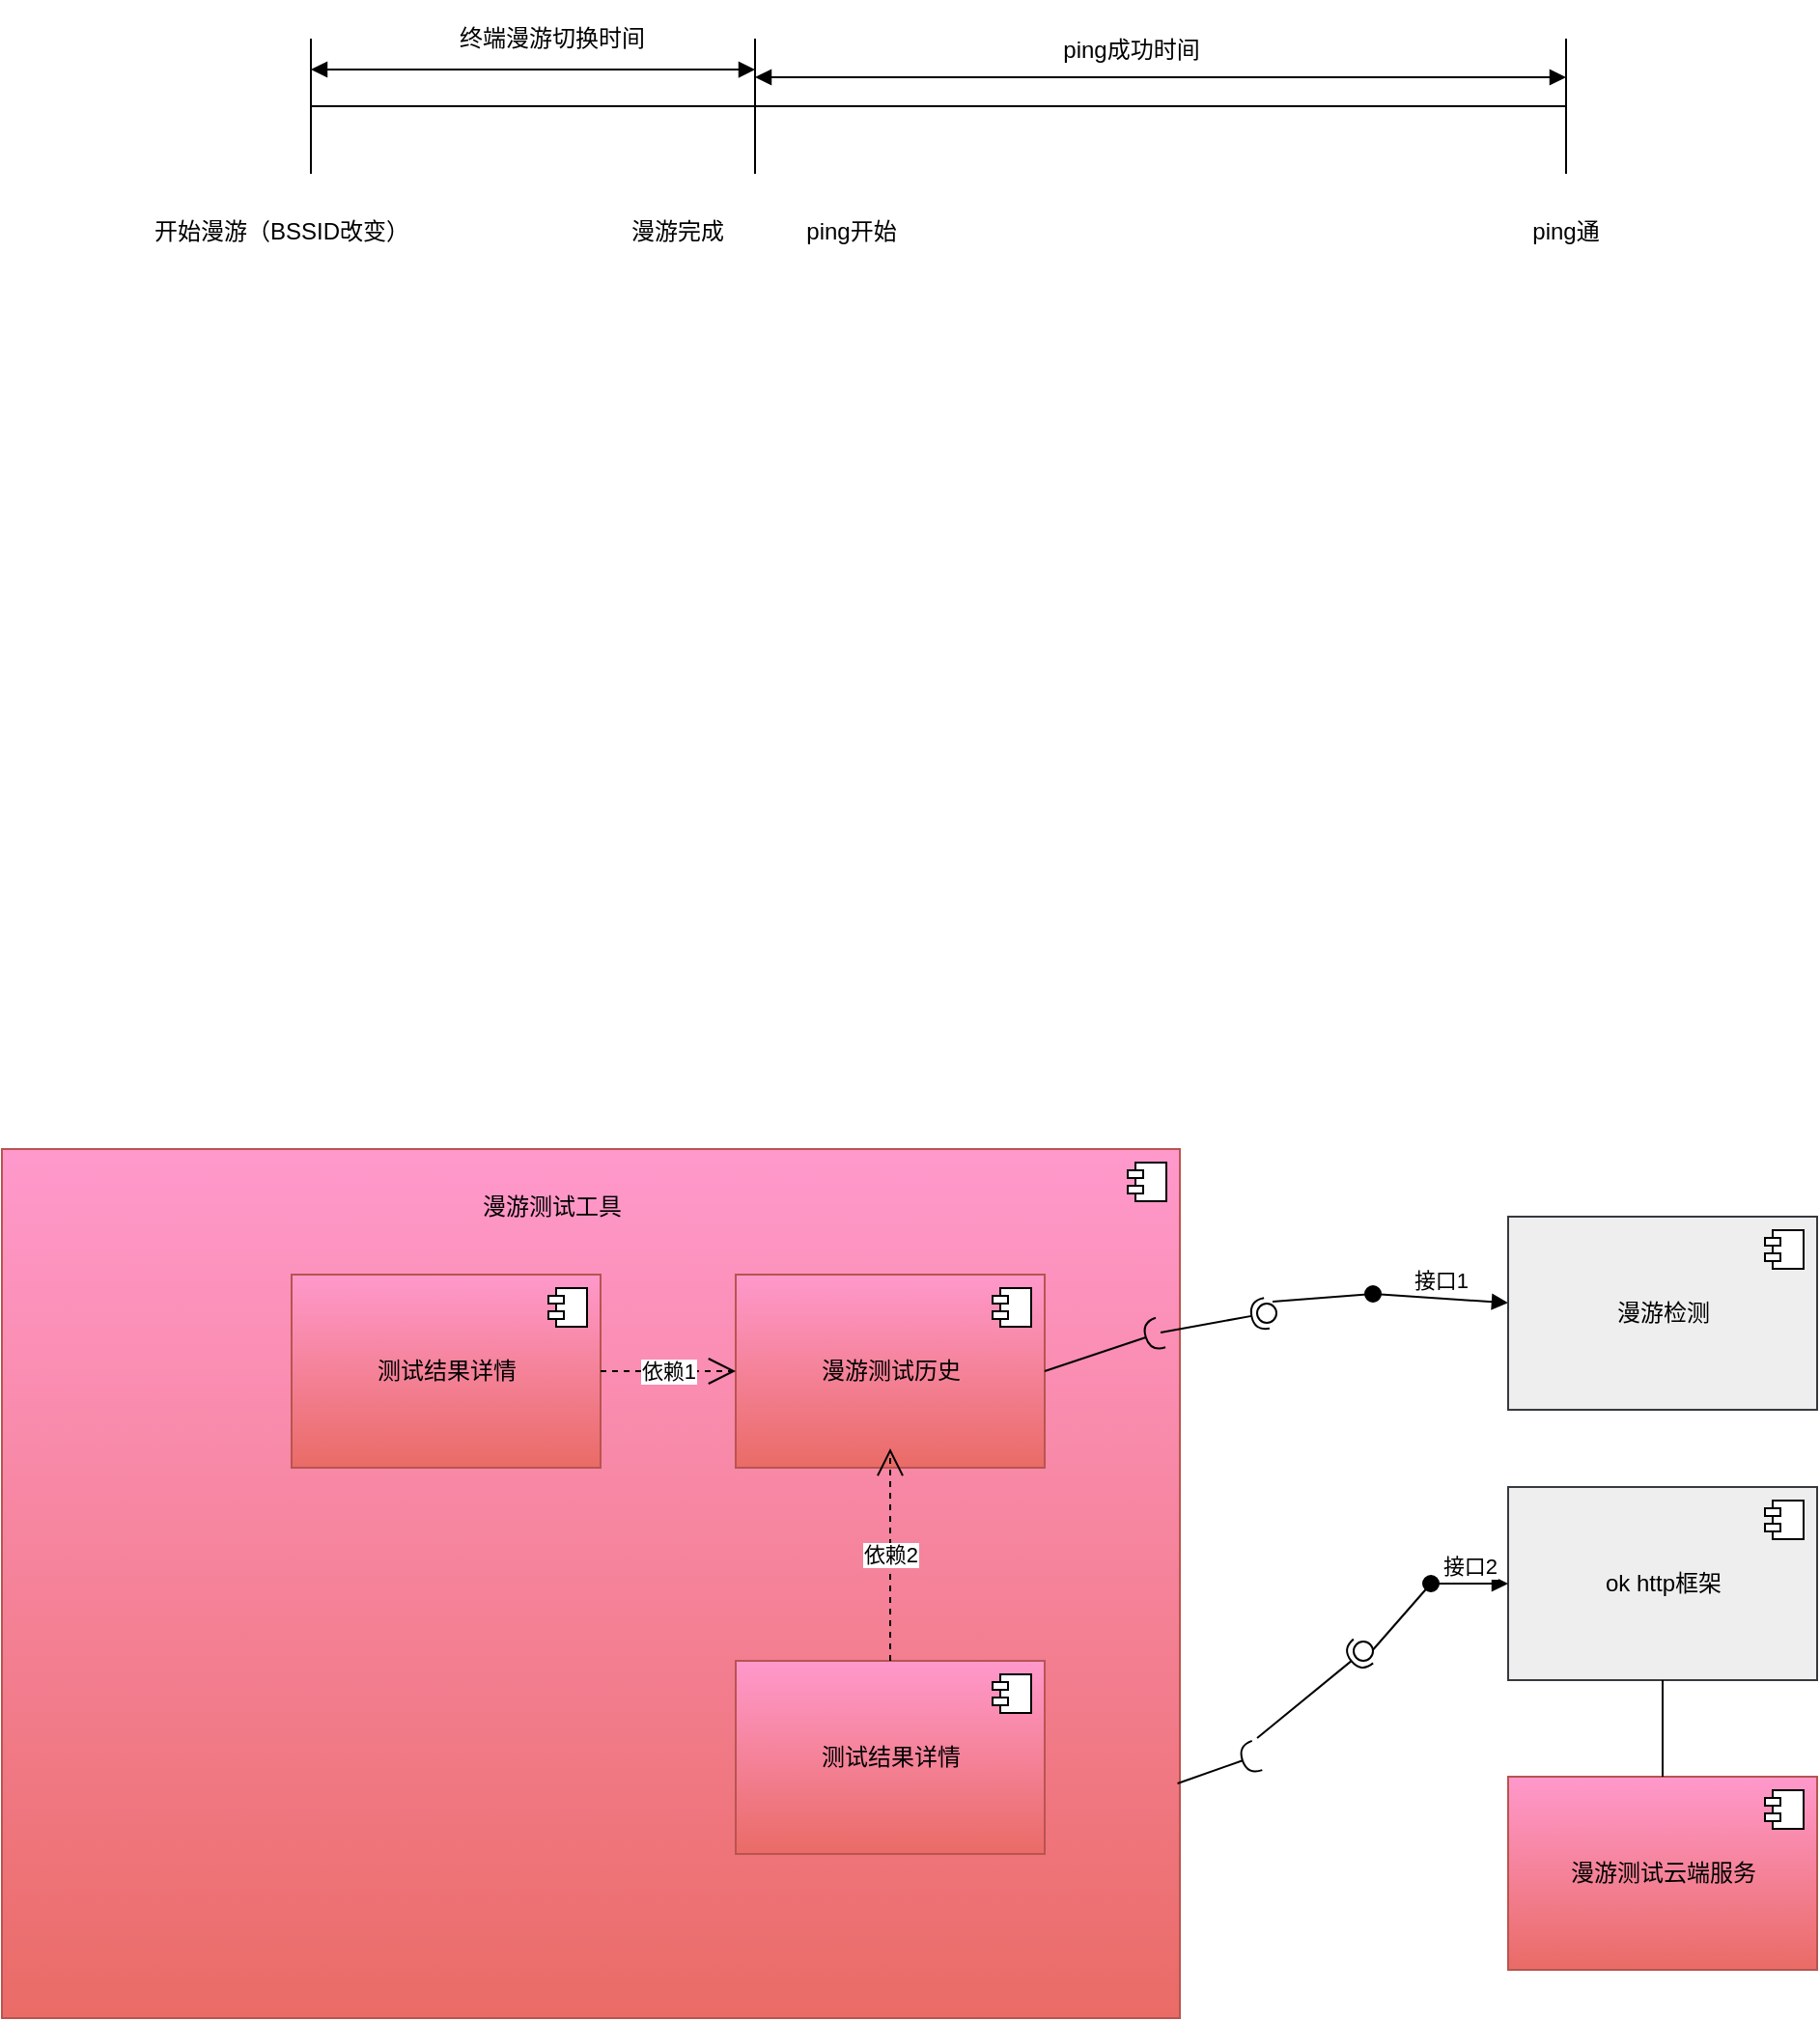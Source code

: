 <mxfile version="14.7.2" type="github">
  <diagram id="t8xIuxY4-CGZHB-n_OXI" name="Page-1">
    <mxGraphModel dx="2253" dy="1938" grid="1" gridSize="10" guides="1" tooltips="1" connect="1" arrows="1" fold="1" page="1" pageScale="1" pageWidth="827" pageHeight="1169" math="0" shadow="0">
      <root>
        <mxCell id="0" />
        <mxCell id="1" parent="0" />
        <mxCell id="2efNMIH4R60jcocclEiI-19" value="" style="html=1;dropTarget=0;strokeColor=#b85450;gradientColor=#ea6b66;fillColor=#FF99CC;" parent="1" vertex="1">
          <mxGeometry x="-10" y="-15" width="610" height="450" as="geometry" />
        </mxCell>
        <mxCell id="2efNMIH4R60jcocclEiI-20" value="" style="shape=module;jettyWidth=8;jettyHeight=4;" parent="2efNMIH4R60jcocclEiI-19" vertex="1">
          <mxGeometry x="1" width="20" height="20" relative="1" as="geometry">
            <mxPoint x="-27" y="7" as="offset" />
          </mxGeometry>
        </mxCell>
        <mxCell id="2efNMIH4R60jcocclEiI-28" value="" style="rounded=0;orthogonalLoop=1;jettySize=auto;html=1;endArrow=none;endFill=0;entryX=0.8;entryY=-0.1;entryDx=0;entryDy=0;entryPerimeter=0;" parent="1" target="2efNMIH4R60jcocclEiI-30" edge="1">
          <mxGeometry relative="1" as="geometry">
            <mxPoint x="700" y="60" as="sourcePoint" />
          </mxGeometry>
        </mxCell>
        <mxCell id="2efNMIH4R60jcocclEiI-29" value="" style="rounded=0;orthogonalLoop=1;jettySize=auto;html=1;endArrow=halfCircle;endFill=0;entryX=0.5;entryY=0.5;entryDx=0;entryDy=0;endSize=6;strokeWidth=1;" parent="1" target="2efNMIH4R60jcocclEiI-30" edge="1">
          <mxGeometry relative="1" as="geometry">
            <mxPoint x="590" y="80" as="sourcePoint" />
          </mxGeometry>
        </mxCell>
        <mxCell id="2efNMIH4R60jcocclEiI-30" value="" style="ellipse;whiteSpace=wrap;html=1;fontFamily=Helvetica;fontSize=12;fontColor=#000000;align=center;strokeColor=#000000;fillColor=#ffffff;points=[];aspect=fixed;resizable=0;" parent="1" vertex="1">
          <mxGeometry x="640" y="65" width="10" height="10" as="geometry" />
        </mxCell>
        <mxCell id="2efNMIH4R60jcocclEiI-31" value="接口1" style="html=1;verticalAlign=bottom;startArrow=oval;startFill=1;endArrow=block;startSize=8;" parent="1" target="pG0UxPANULZYG77CkM7V-148" edge="1">
          <mxGeometry width="60" relative="1" as="geometry">
            <mxPoint x="700" y="60" as="sourcePoint" />
            <mxPoint x="730" y="150" as="targetPoint" />
          </mxGeometry>
        </mxCell>
        <mxCell id="pG0UxPANULZYG77CkM7V-1" value="漫游测试历史" style="html=1;dropTarget=0;strokeColor=#b85450;gradientColor=#ea6b66;fillColor=#FF99CC;" parent="1" vertex="1">
          <mxGeometry x="370" y="50" width="160" height="100" as="geometry" />
        </mxCell>
        <mxCell id="pG0UxPANULZYG77CkM7V-2" value="" style="shape=module;jettyWidth=8;jettyHeight=4;" parent="pG0UxPANULZYG77CkM7V-1" vertex="1">
          <mxGeometry x="1" width="20" height="20" relative="1" as="geometry">
            <mxPoint x="-27" y="7" as="offset" />
          </mxGeometry>
        </mxCell>
        <mxCell id="pG0UxPANULZYG77CkM7V-3" value="测试结果详情" style="html=1;dropTarget=0;strokeColor=#b85450;gradientColor=#ea6b66;fillColor=#FF99CC;" parent="1" vertex="1">
          <mxGeometry x="370" y="250" width="160" height="100" as="geometry" />
        </mxCell>
        <mxCell id="pG0UxPANULZYG77CkM7V-4" value="" style="shape=module;jettyWidth=8;jettyHeight=4;" parent="pG0UxPANULZYG77CkM7V-3" vertex="1">
          <mxGeometry x="1" width="20" height="20" relative="1" as="geometry">
            <mxPoint x="-27" y="7" as="offset" />
          </mxGeometry>
        </mxCell>
        <mxCell id="pG0UxPANULZYG77CkM7V-5" value="测试结果详情" style="html=1;dropTarget=0;strokeColor=#b85450;gradientColor=#ea6b66;fillColor=#FF99CC;" parent="1" vertex="1">
          <mxGeometry x="140" y="50" width="160" height="100" as="geometry" />
        </mxCell>
        <mxCell id="pG0UxPANULZYG77CkM7V-6" value="" style="shape=module;jettyWidth=8;jettyHeight=4;" parent="pG0UxPANULZYG77CkM7V-5" vertex="1">
          <mxGeometry x="1" width="20" height="20" relative="1" as="geometry">
            <mxPoint x="-27" y="7" as="offset" />
          </mxGeometry>
        </mxCell>
        <mxCell id="pG0UxPANULZYG77CkM7V-8" value="依赖1" style="endArrow=open;endSize=12;dashed=1;html=1;exitX=1;exitY=0.5;exitDx=0;exitDy=0;" parent="1" source="pG0UxPANULZYG77CkM7V-5" edge="1">
          <mxGeometry width="160" relative="1" as="geometry">
            <mxPoint x="-240" y="420" as="sourcePoint" />
            <mxPoint x="370" y="100" as="targetPoint" />
          </mxGeometry>
        </mxCell>
        <mxCell id="pG0UxPANULZYG77CkM7V-14" value="依赖2" style="endArrow=open;endSize=12;dashed=1;html=1;exitX=0.5;exitY=0;exitDx=0;exitDy=0;" parent="1" source="pG0UxPANULZYG77CkM7V-3" edge="1">
          <mxGeometry width="160" relative="1" as="geometry">
            <mxPoint x="230" y="420" as="sourcePoint" />
            <mxPoint x="450" y="140" as="targetPoint" />
          </mxGeometry>
        </mxCell>
        <mxCell id="pG0UxPANULZYG77CkM7V-148" value="漫游检测" style="html=1;dropTarget=0;fillColor=#eeeeee;strokeColor=#36393d;" parent="1" vertex="1">
          <mxGeometry x="770" y="20" width="160" height="100" as="geometry" />
        </mxCell>
        <mxCell id="pG0UxPANULZYG77CkM7V-149" value="" style="shape=module;jettyWidth=8;jettyHeight=4;" parent="pG0UxPANULZYG77CkM7V-148" vertex="1">
          <mxGeometry x="1" width="20" height="20" relative="1" as="geometry">
            <mxPoint x="-27" y="7" as="offset" />
          </mxGeometry>
        </mxCell>
        <mxCell id="pG0UxPANULZYG77CkM7V-150" value="ok http框架" style="html=1;dropTarget=0;strokeColor=#36393d;fillColor=#eeeeee;" parent="1" vertex="1">
          <mxGeometry x="770" y="160" width="160" height="100" as="geometry" />
        </mxCell>
        <mxCell id="pG0UxPANULZYG77CkM7V-151" value="" style="shape=module;jettyWidth=8;jettyHeight=4;" parent="pG0UxPANULZYG77CkM7V-150" vertex="1">
          <mxGeometry x="1" width="20" height="20" relative="1" as="geometry">
            <mxPoint x="-27" y="7" as="offset" />
          </mxGeometry>
        </mxCell>
        <mxCell id="pG0UxPANULZYG77CkM7V-152" value="" style="rounded=0;orthogonalLoop=1;jettySize=auto;html=1;endArrow=none;endFill=0;entryX=0.5;entryY=1;entryDx=0;entryDy=0;entryPerimeter=0;" parent="1" target="pG0UxPANULZYG77CkM7V-154" edge="1">
          <mxGeometry relative="1" as="geometry">
            <mxPoint x="730" y="210" as="sourcePoint" />
            <mxPoint x="720" y="260" as="targetPoint" />
          </mxGeometry>
        </mxCell>
        <mxCell id="pG0UxPANULZYG77CkM7V-153" value="" style="rounded=0;orthogonalLoop=1;jettySize=auto;html=1;endArrow=halfCircle;endFill=0;entryX=0.5;entryY=0.5;entryDx=0;entryDy=0;endSize=6;strokeWidth=1;" parent="1" target="pG0UxPANULZYG77CkM7V-154" edge="1">
          <mxGeometry relative="1" as="geometry">
            <mxPoint x="640" y="290" as="sourcePoint" />
          </mxGeometry>
        </mxCell>
        <mxCell id="pG0UxPANULZYG77CkM7V-154" value="" style="ellipse;whiteSpace=wrap;html=1;fontFamily=Helvetica;fontSize=12;fontColor=#000000;align=center;strokeColor=#000000;fillColor=#ffffff;points=[];aspect=fixed;resizable=0;" parent="1" vertex="1">
          <mxGeometry x="690" y="240" width="10" height="10" as="geometry" />
        </mxCell>
        <mxCell id="pG0UxPANULZYG77CkM7V-156" value="接口2" style="html=1;verticalAlign=bottom;startArrow=oval;startFill=1;endArrow=block;startSize=8;entryX=0;entryY=0.5;entryDx=0;entryDy=0;" parent="1" target="pG0UxPANULZYG77CkM7V-150" edge="1">
          <mxGeometry width="60" relative="1" as="geometry">
            <mxPoint x="730" y="210" as="sourcePoint" />
            <mxPoint x="810" y="230" as="targetPoint" />
          </mxGeometry>
        </mxCell>
        <mxCell id="pG0UxPANULZYG77CkM7V-158" value="" style="rounded=0;orthogonalLoop=1;jettySize=auto;html=1;endArrow=halfCircle;endFill=0;endSize=6;strokeWidth=1;exitX=1;exitY=0.5;exitDx=0;exitDy=0;" parent="1" source="pG0UxPANULZYG77CkM7V-1" edge="1">
          <mxGeometry relative="1" as="geometry">
            <mxPoint x="850" y="295" as="sourcePoint" />
            <mxPoint x="590" y="80" as="targetPoint" />
          </mxGeometry>
        </mxCell>
        <mxCell id="pG0UxPANULZYG77CkM7V-160" value="" style="rounded=0;orthogonalLoop=1;jettySize=auto;html=1;endArrow=halfCircle;endFill=0;endSize=6;strokeWidth=1;exitX=0.998;exitY=0.73;exitDx=0;exitDy=0;exitPerimeter=0;" parent="1" source="2efNMIH4R60jcocclEiI-19" edge="1">
          <mxGeometry relative="1" as="geometry">
            <mxPoint x="540" y="110" as="sourcePoint" />
            <mxPoint x="640" y="299" as="targetPoint" />
          </mxGeometry>
        </mxCell>
        <mxCell id="pG0UxPANULZYG77CkM7V-161" value="漫游测试工具" style="text;html=1;strokeColor=none;fillColor=none;align=center;verticalAlign=middle;whiteSpace=wrap;rounded=0;" parent="1" vertex="1">
          <mxGeometry x="210" width="130" height="30" as="geometry" />
        </mxCell>
        <mxCell id="pG0UxPANULZYG77CkM7V-162" value="漫游测试云端服务" style="html=1;dropTarget=0;strokeColor=#b85450;gradientColor=#ea6b66;fillColor=#FF99CC;" parent="1" vertex="1">
          <mxGeometry x="770" y="310" width="160" height="100" as="geometry" />
        </mxCell>
        <mxCell id="pG0UxPANULZYG77CkM7V-163" value="" style="shape=module;jettyWidth=8;jettyHeight=4;" parent="pG0UxPANULZYG77CkM7V-162" vertex="1">
          <mxGeometry x="1" width="20" height="20" relative="1" as="geometry">
            <mxPoint x="-27" y="7" as="offset" />
          </mxGeometry>
        </mxCell>
        <mxCell id="pG0UxPANULZYG77CkM7V-166" value="" style="endArrow=none;html=1;entryX=0.5;entryY=1;entryDx=0;entryDy=0;" parent="1" source="pG0UxPANULZYG77CkM7V-162" target="pG0UxPANULZYG77CkM7V-150" edge="1">
          <mxGeometry width="50" height="50" relative="1" as="geometry">
            <mxPoint x="590" y="320" as="sourcePoint" />
            <mxPoint x="640" y="270" as="targetPoint" />
          </mxGeometry>
        </mxCell>
        <mxCell id="d42akQvLTtOyEbUqVoy7-1" value="" style="shape=crossbar;whiteSpace=wrap;html=1;rounded=1;" vertex="1" parent="1">
          <mxGeometry x="150" y="-590" width="230" height="70" as="geometry" />
        </mxCell>
        <mxCell id="d42akQvLTtOyEbUqVoy7-2" value="" style="shape=crossbar;whiteSpace=wrap;html=1;rounded=1;" vertex="1" parent="1">
          <mxGeometry x="380" y="-590" width="420" height="70" as="geometry" />
        </mxCell>
        <mxCell id="d42akQvLTtOyEbUqVoy7-4" value="" style="endArrow=block;startArrow=block;endFill=1;startFill=1;html=1;entryX=0;entryY=0.229;entryDx=0;entryDy=0;entryPerimeter=0;" edge="1" parent="1" target="d42akQvLTtOyEbUqVoy7-2">
          <mxGeometry width="160" relative="1" as="geometry">
            <mxPoint x="150" y="-574" as="sourcePoint" />
            <mxPoint x="380" y="-570" as="targetPoint" />
          </mxGeometry>
        </mxCell>
        <mxCell id="d42akQvLTtOyEbUqVoy7-5" value="终端漫游切换时间" style="text;html=1;strokeColor=none;fillColor=none;align=center;verticalAlign=middle;whiteSpace=wrap;rounded=0;" vertex="1" parent="1">
          <mxGeometry x="200" y="-610" width="150" height="40" as="geometry" />
        </mxCell>
        <mxCell id="d42akQvLTtOyEbUqVoy7-6" value="开始漫游（BSSID改变）" style="text;html=1;strokeColor=none;fillColor=none;align=center;verticalAlign=middle;whiteSpace=wrap;rounded=0;" vertex="1" parent="1">
          <mxGeometry x="60" y="-510" width="150" height="40" as="geometry" />
        </mxCell>
        <mxCell id="d42akQvLTtOyEbUqVoy7-7" value="漫游完成" style="text;html=1;strokeColor=none;fillColor=none;align=center;verticalAlign=middle;whiteSpace=wrap;rounded=0;" vertex="1" parent="1">
          <mxGeometry x="300" y="-510" width="80" height="40" as="geometry" />
        </mxCell>
        <mxCell id="d42akQvLTtOyEbUqVoy7-8" value="ping开始" style="text;html=1;strokeColor=none;fillColor=none;align=center;verticalAlign=middle;whiteSpace=wrap;rounded=0;" vertex="1" parent="1">
          <mxGeometry x="390" y="-510" width="80" height="40" as="geometry" />
        </mxCell>
        <mxCell id="d42akQvLTtOyEbUqVoy7-9" value="ping通" style="text;html=1;strokeColor=none;fillColor=none;align=center;verticalAlign=middle;whiteSpace=wrap;rounded=0;" vertex="1" parent="1">
          <mxGeometry x="760" y="-510" width="80" height="40" as="geometry" />
        </mxCell>
        <mxCell id="d42akQvLTtOyEbUqVoy7-10" value="" style="endArrow=block;startArrow=block;endFill=1;startFill=1;html=1;" edge="1" parent="1" target="d42akQvLTtOyEbUqVoy7-2">
          <mxGeometry width="160" relative="1" as="geometry">
            <mxPoint x="380" y="-570" as="sourcePoint" />
            <mxPoint x="620" y="-569.97" as="targetPoint" />
            <Array as="points">
              <mxPoint x="800" y="-570" />
            </Array>
          </mxGeometry>
        </mxCell>
        <mxCell id="d42akQvLTtOyEbUqVoy7-11" value="ping成功时间" style="text;html=1;strokeColor=none;fillColor=none;align=center;verticalAlign=middle;whiteSpace=wrap;rounded=0;" vertex="1" parent="1">
          <mxGeometry x="500" y="-604" width="150" height="40" as="geometry" />
        </mxCell>
      </root>
    </mxGraphModel>
  </diagram>
</mxfile>
